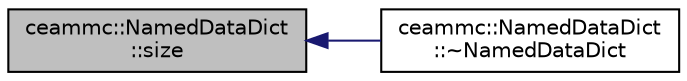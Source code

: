 digraph "ceammc::NamedDataDict::size"
{
  edge [fontname="Helvetica",fontsize="10",labelfontname="Helvetica",labelfontsize="10"];
  node [fontname="Helvetica",fontsize="10",shape=record];
  rankdir="LR";
  Node1 [label="ceammc::NamedDataDict\l::size",height=0.2,width=0.4,color="black", fillcolor="grey75", style="filled" fontcolor="black"];
  Node1 -> Node2 [dir="back",color="midnightblue",fontsize="10",style="solid",fontname="Helvetica"];
  Node2 [label="ceammc::NamedDataDict\l::~NamedDataDict",height=0.2,width=0.4,color="black", fillcolor="white", style="filled",URL="$classceammc_1_1_named_data_dict.html#a93701b3dc7f3c34c68a7e28618835886"];
}
